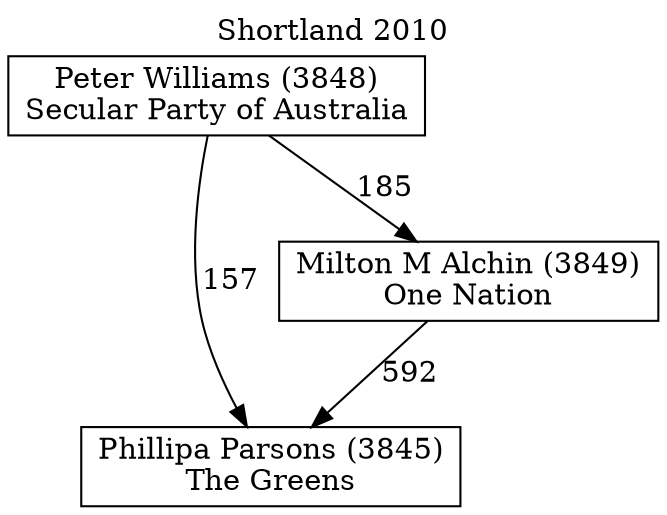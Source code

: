 // House preference flow
digraph "Phillipa Parsons (3845)_Shortland_2010" {
	graph [label="Shortland 2010" labelloc=t mclimit=10]
	node [shape=box]
	"Phillipa Parsons (3845)" [label="Phillipa Parsons (3845)
The Greens"]
	"Milton M Alchin (3849)" [label="Milton M Alchin (3849)
One Nation"]
	"Peter Williams (3848)" [label="Peter Williams (3848)
Secular Party of Australia"]
	"Phillipa Parsons (3845)" [label="Phillipa Parsons (3845)
The Greens"]
	"Peter Williams (3848)" [label="Peter Williams (3848)
Secular Party of Australia"]
	"Peter Williams (3848)" [label="Peter Williams (3848)
Secular Party of Australia"]
	"Milton M Alchin (3849)" [label="Milton M Alchin (3849)
One Nation"]
	"Peter Williams (3848)" [label="Peter Williams (3848)
Secular Party of Australia"]
	"Peter Williams (3848)" [label="Peter Williams (3848)
Secular Party of Australia"]
	"Milton M Alchin (3849)" -> "Phillipa Parsons (3845)" [label=592]
	"Peter Williams (3848)" -> "Milton M Alchin (3849)" [label=185]
	"Peter Williams (3848)" -> "Phillipa Parsons (3845)" [label=157]
}
